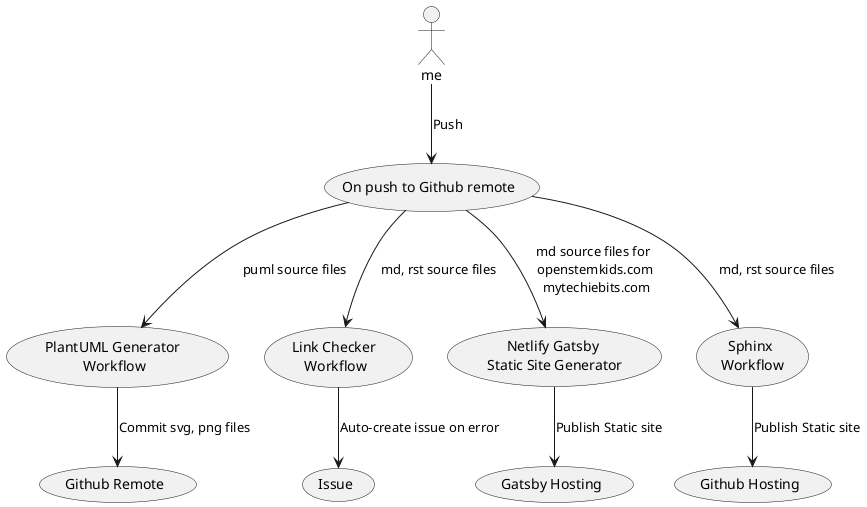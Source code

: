 @startuml

:me: as t
(On push to Github remote) as GR
(PlantUML Generator \nWorkflow) as PG
(Link Checker \nWorkflow) as LC
(Netlify Gatsby \nStatic Site Generator) as GB
(Sphinx \nWorkflow) as SD
(Github Remote) as RM
(Issue) as IS
(Gatsby Hosting) as HS
(Github Hosting) as GH




t --> GR: Push
GR --> PG: puml source files
GR --> LC: md, rst source files
GR --> GB: md source files for \n openstemkids.com \n mytechiebits.com
GR --> SD: md, rst source files

PG --> RM: Commit svg, png files
LC --> IS: Auto-create issue on error
GB --> HS: Publish Static site
SD --> GH: Publish Static site

@enduml


